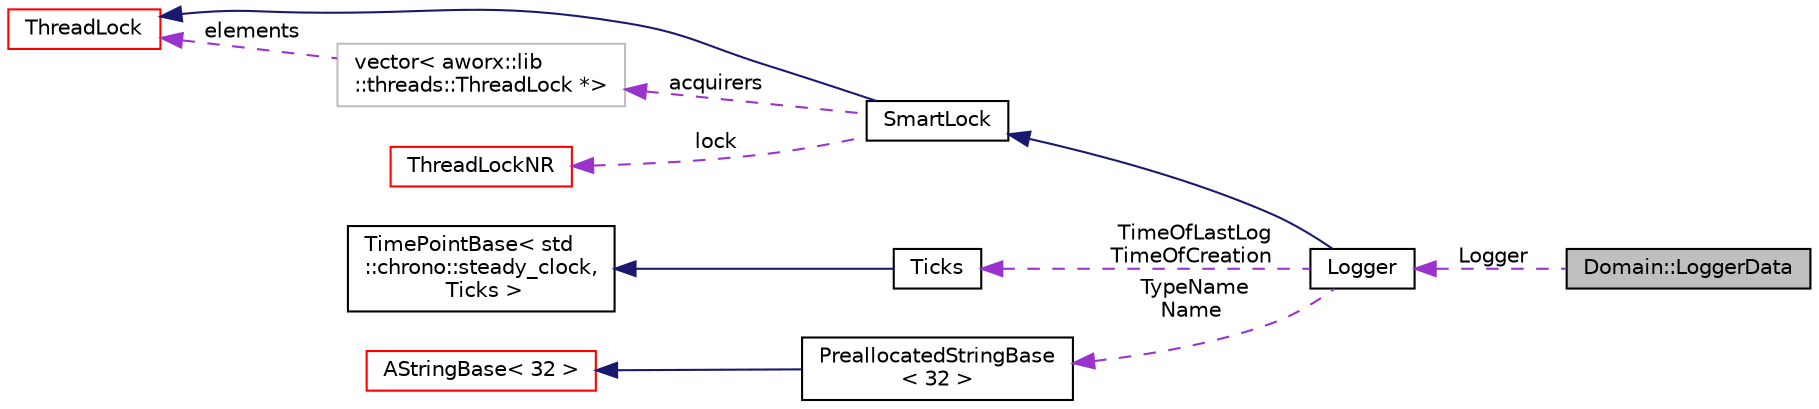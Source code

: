 digraph "Domain::LoggerData"
{
  edge [fontname="Helvetica",fontsize="10",labelfontname="Helvetica",labelfontsize="10"];
  node [fontname="Helvetica",fontsize="10",shape=record];
  rankdir="LR";
  Node1 [label="Domain::LoggerData",height=0.2,width=0.4,color="black", fillcolor="grey75", style="filled", fontcolor="black"];
  Node2 -> Node1 [dir="back",color="darkorchid3",fontsize="10",style="dashed",label=" Logger" ,fontname="Helvetica"];
  Node2 [label="Logger",height=0.2,width=0.4,color="black", fillcolor="white", style="filled",URL="$classaworx_1_1lib_1_1lox_1_1core_1_1Logger.html"];
  Node3 -> Node2 [dir="back",color="midnightblue",fontsize="10",style="solid",fontname="Helvetica"];
  Node3 [label="SmartLock",height=0.2,width=0.4,color="black", fillcolor="white", style="filled",URL="$classaworx_1_1lib_1_1threads_1_1SmartLock.html"];
  Node4 -> Node3 [dir="back",color="midnightblue",fontsize="10",style="solid",fontname="Helvetica"];
  Node4 [label="ThreadLock",height=0.2,width=0.4,color="red", fillcolor="white", style="filled",URL="$classaworx_1_1lib_1_1threads_1_1ThreadLock.html"];
  Node15 -> Node3 [dir="back",color="darkorchid3",fontsize="10",style="dashed",label=" lock" ,fontname="Helvetica"];
  Node15 [label="ThreadLockNR",height=0.2,width=0.4,color="red", fillcolor="white", style="filled",URL="$classaworx_1_1lib_1_1threads_1_1ThreadLockNR.html"];
  Node16 -> Node3 [dir="back",color="darkorchid3",fontsize="10",style="dashed",label=" acquirers" ,fontname="Helvetica"];
  Node16 [label="vector\< aworx::lib\l::threads::ThreadLock *\>",height=0.2,width=0.4,color="grey75", fillcolor="white", style="filled"];
  Node4 -> Node16 [dir="back",color="darkorchid3",fontsize="10",style="dashed",label=" elements" ,fontname="Helvetica"];
  Node17 -> Node2 [dir="back",color="darkorchid3",fontsize="10",style="dashed",label=" TimeOfLastLog\nTimeOfCreation" ,fontname="Helvetica"];
  Node17 [label="Ticks",height=0.2,width=0.4,color="black", fillcolor="white", style="filled",URL="$classaworx_1_1lib_1_1time_1_1Ticks.html"];
  Node18 -> Node17 [dir="back",color="midnightblue",fontsize="10",style="solid",fontname="Helvetica"];
  Node18 [label="TimePointBase\< std\l::chrono::steady_clock,\l Ticks \>",height=0.2,width=0.4,color="black", fillcolor="white", style="filled",URL="$classaworx_1_1lib_1_1time_1_1TimePointBase.html"];
  Node19 -> Node2 [dir="back",color="darkorchid3",fontsize="10",style="dashed",label=" TypeName\nName" ,fontname="Helvetica"];
  Node19 [label="PreallocatedStringBase\l\< 32 \>",height=0.2,width=0.4,color="black", fillcolor="white", style="filled",URL="$classaworx_1_1lib_1_1strings_1_1PreallocatedStringBase.html"];
  Node20 -> Node19 [dir="back",color="midnightblue",fontsize="10",style="solid",fontname="Helvetica"];
  Node20 [label="AStringBase\< 32 \>",height=0.2,width=0.4,color="red", fillcolor="white", style="filled",URL="$classaworx_1_1lib_1_1strings_1_1AStringBase.html"];
}
